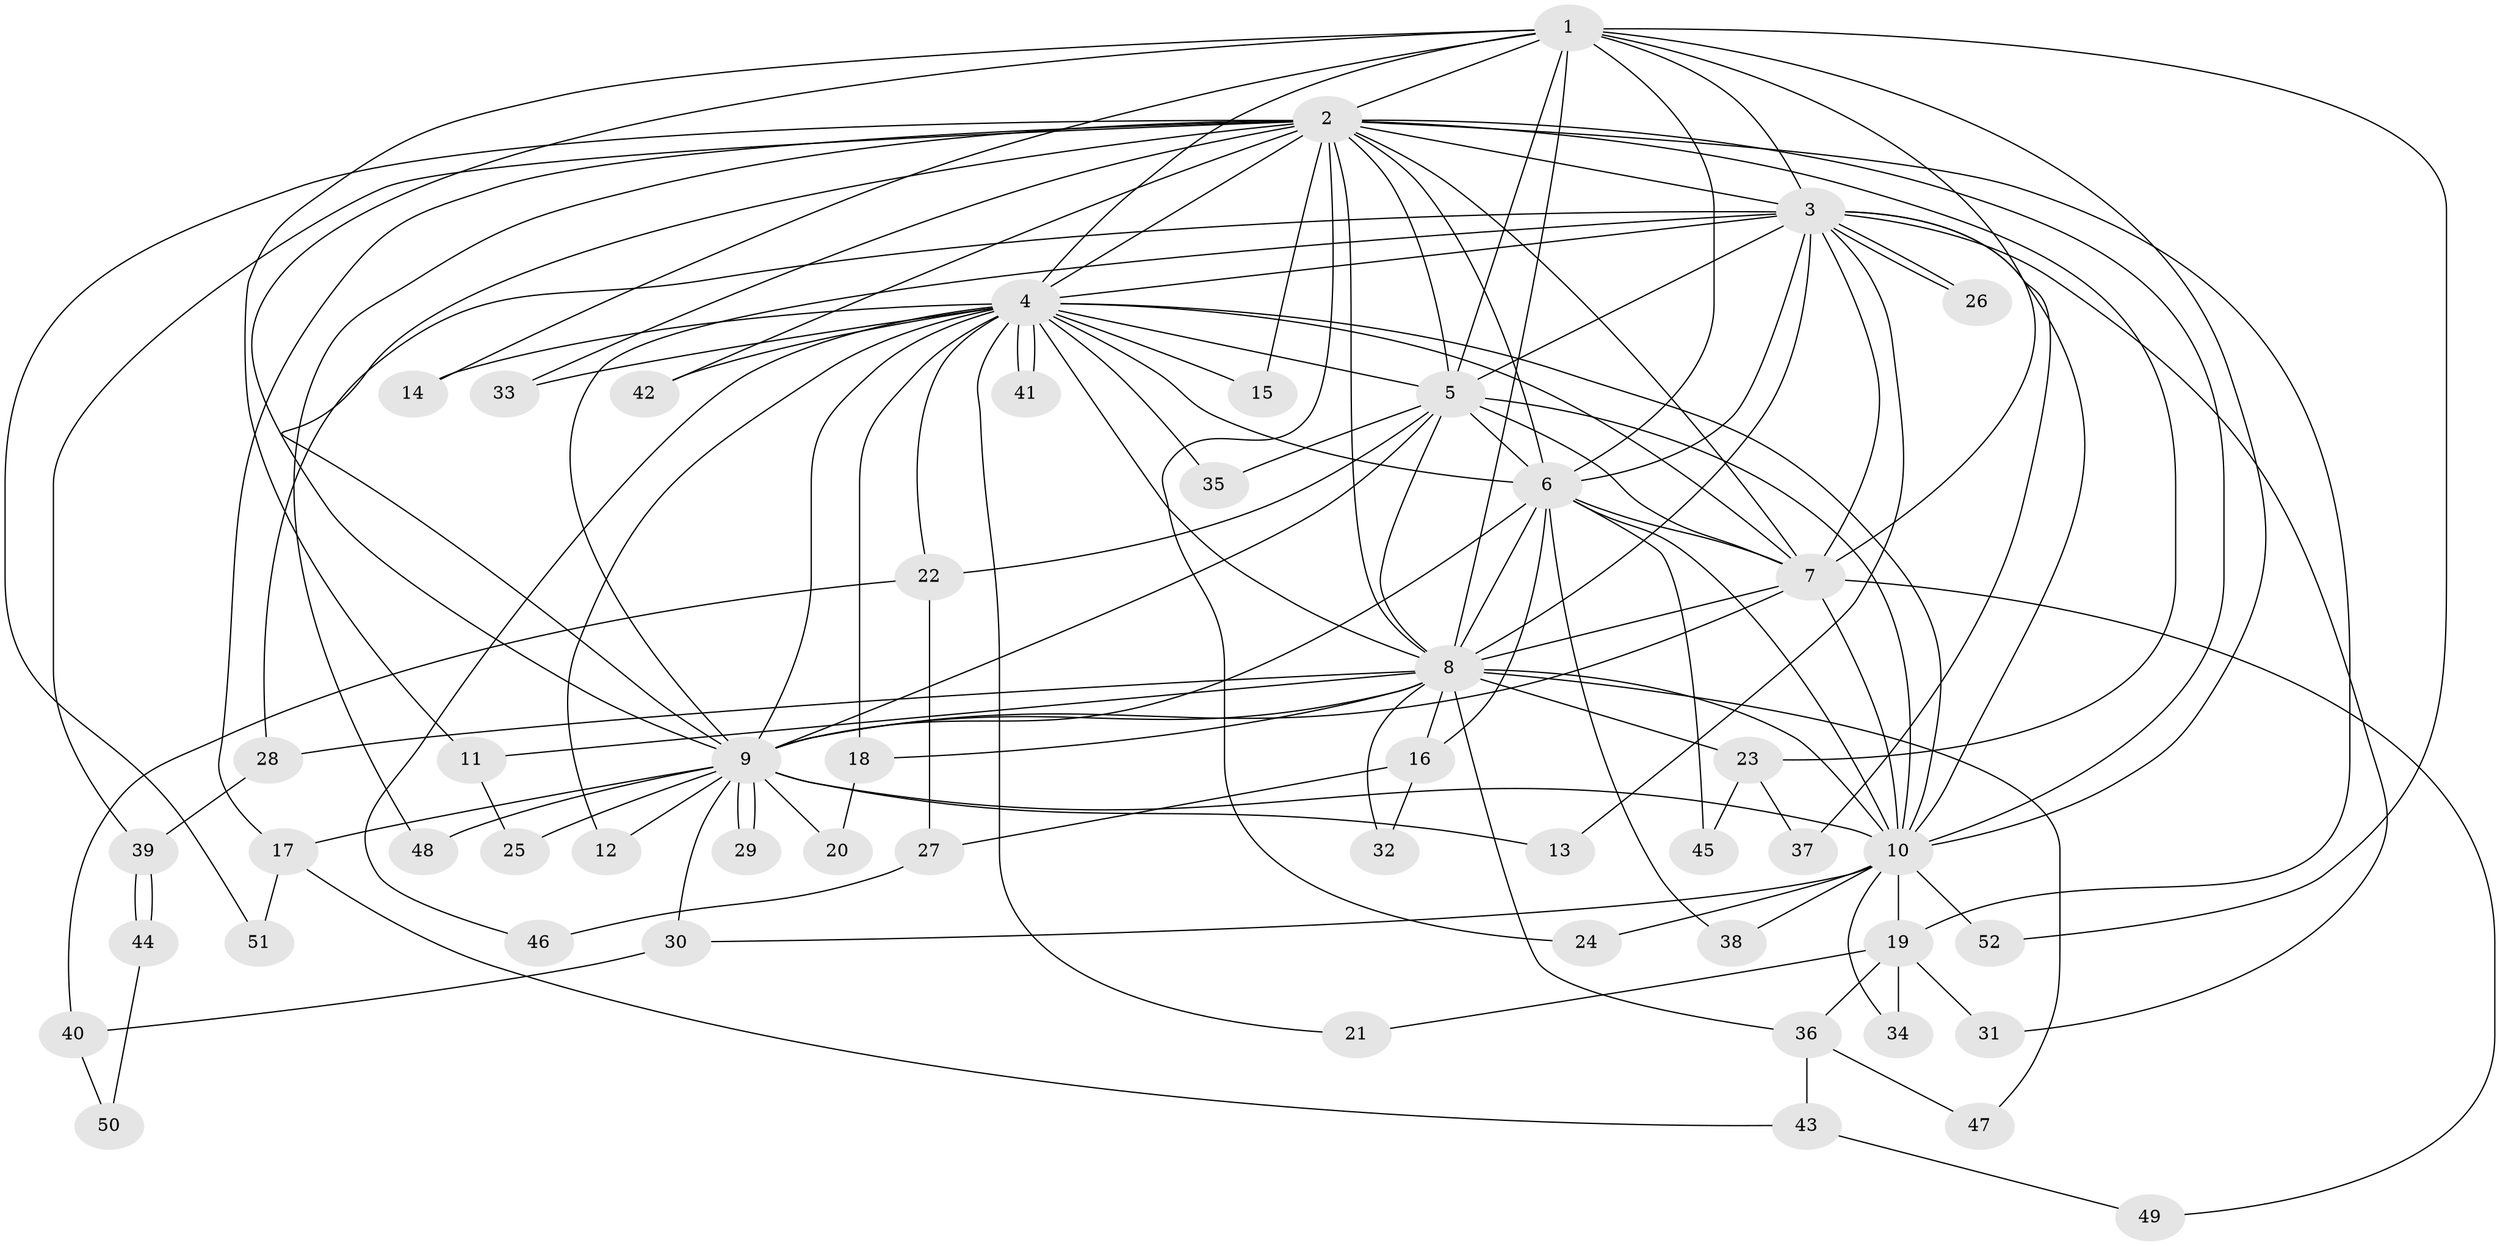 // Generated by graph-tools (version 1.1) at 2025/25/03/09/25 03:25:48]
// undirected, 52 vertices, 129 edges
graph export_dot {
graph [start="1"]
  node [color=gray90,style=filled];
  1;
  2;
  3;
  4;
  5;
  6;
  7;
  8;
  9;
  10;
  11;
  12;
  13;
  14;
  15;
  16;
  17;
  18;
  19;
  20;
  21;
  22;
  23;
  24;
  25;
  26;
  27;
  28;
  29;
  30;
  31;
  32;
  33;
  34;
  35;
  36;
  37;
  38;
  39;
  40;
  41;
  42;
  43;
  44;
  45;
  46;
  47;
  48;
  49;
  50;
  51;
  52;
  1 -- 2;
  1 -- 3;
  1 -- 4;
  1 -- 5;
  1 -- 6;
  1 -- 7;
  1 -- 8;
  1 -- 9;
  1 -- 10;
  1 -- 11;
  1 -- 14;
  1 -- 52;
  2 -- 3;
  2 -- 4;
  2 -- 5;
  2 -- 6;
  2 -- 7;
  2 -- 8;
  2 -- 9;
  2 -- 10;
  2 -- 15;
  2 -- 17;
  2 -- 19;
  2 -- 23;
  2 -- 24;
  2 -- 33;
  2 -- 39;
  2 -- 42;
  2 -- 48;
  2 -- 51;
  3 -- 4;
  3 -- 5;
  3 -- 6;
  3 -- 7;
  3 -- 8;
  3 -- 9;
  3 -- 10;
  3 -- 13;
  3 -- 26;
  3 -- 26;
  3 -- 28;
  3 -- 31;
  3 -- 37;
  4 -- 5;
  4 -- 6;
  4 -- 7;
  4 -- 8;
  4 -- 9;
  4 -- 10;
  4 -- 12;
  4 -- 14;
  4 -- 15;
  4 -- 18;
  4 -- 21;
  4 -- 22;
  4 -- 33;
  4 -- 35;
  4 -- 41;
  4 -- 41;
  4 -- 42;
  4 -- 46;
  5 -- 6;
  5 -- 7;
  5 -- 8;
  5 -- 9;
  5 -- 10;
  5 -- 22;
  5 -- 35;
  6 -- 7;
  6 -- 8;
  6 -- 9;
  6 -- 10;
  6 -- 16;
  6 -- 38;
  6 -- 45;
  7 -- 8;
  7 -- 9;
  7 -- 10;
  7 -- 49;
  8 -- 9;
  8 -- 10;
  8 -- 11;
  8 -- 16;
  8 -- 18;
  8 -- 23;
  8 -- 28;
  8 -- 32;
  8 -- 36;
  8 -- 47;
  9 -- 10;
  9 -- 12;
  9 -- 13;
  9 -- 17;
  9 -- 20;
  9 -- 25;
  9 -- 29;
  9 -- 29;
  9 -- 30;
  9 -- 48;
  10 -- 19;
  10 -- 24;
  10 -- 30;
  10 -- 34;
  10 -- 38;
  10 -- 52;
  11 -- 25;
  16 -- 27;
  16 -- 32;
  17 -- 43;
  17 -- 51;
  18 -- 20;
  19 -- 21;
  19 -- 31;
  19 -- 34;
  19 -- 36;
  22 -- 27;
  22 -- 40;
  23 -- 37;
  23 -- 45;
  27 -- 46;
  28 -- 39;
  30 -- 40;
  36 -- 43;
  36 -- 47;
  39 -- 44;
  39 -- 44;
  40 -- 50;
  43 -- 49;
  44 -- 50;
}
